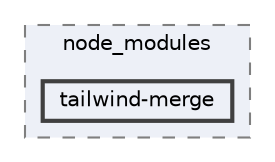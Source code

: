 digraph "C:/Users/arisc/OneDrive/Documents/GitHub/FINAL/EcoEats-Project/node_modules/tailwind-merge"
{
 // LATEX_PDF_SIZE
  bgcolor="transparent";
  edge [fontname=Helvetica,fontsize=10,labelfontname=Helvetica,labelfontsize=10];
  node [fontname=Helvetica,fontsize=10,shape=box,height=0.2,width=0.4];
  compound=true
  subgraph clusterdir_5091f2b68170d33f954320199e2fed0a {
    graph [ bgcolor="#edf0f7", pencolor="grey50", label="node_modules", fontname=Helvetica,fontsize=10 style="filled,dashed", URL="dir_5091f2b68170d33f954320199e2fed0a.html",tooltip=""]
  dir_e08ecb0da5620eaaf076b53bf0ececee [label="tailwind-merge", fillcolor="#edf0f7", color="grey25", style="filled,bold", URL="dir_e08ecb0da5620eaaf076b53bf0ececee.html",tooltip=""];
  }
}
